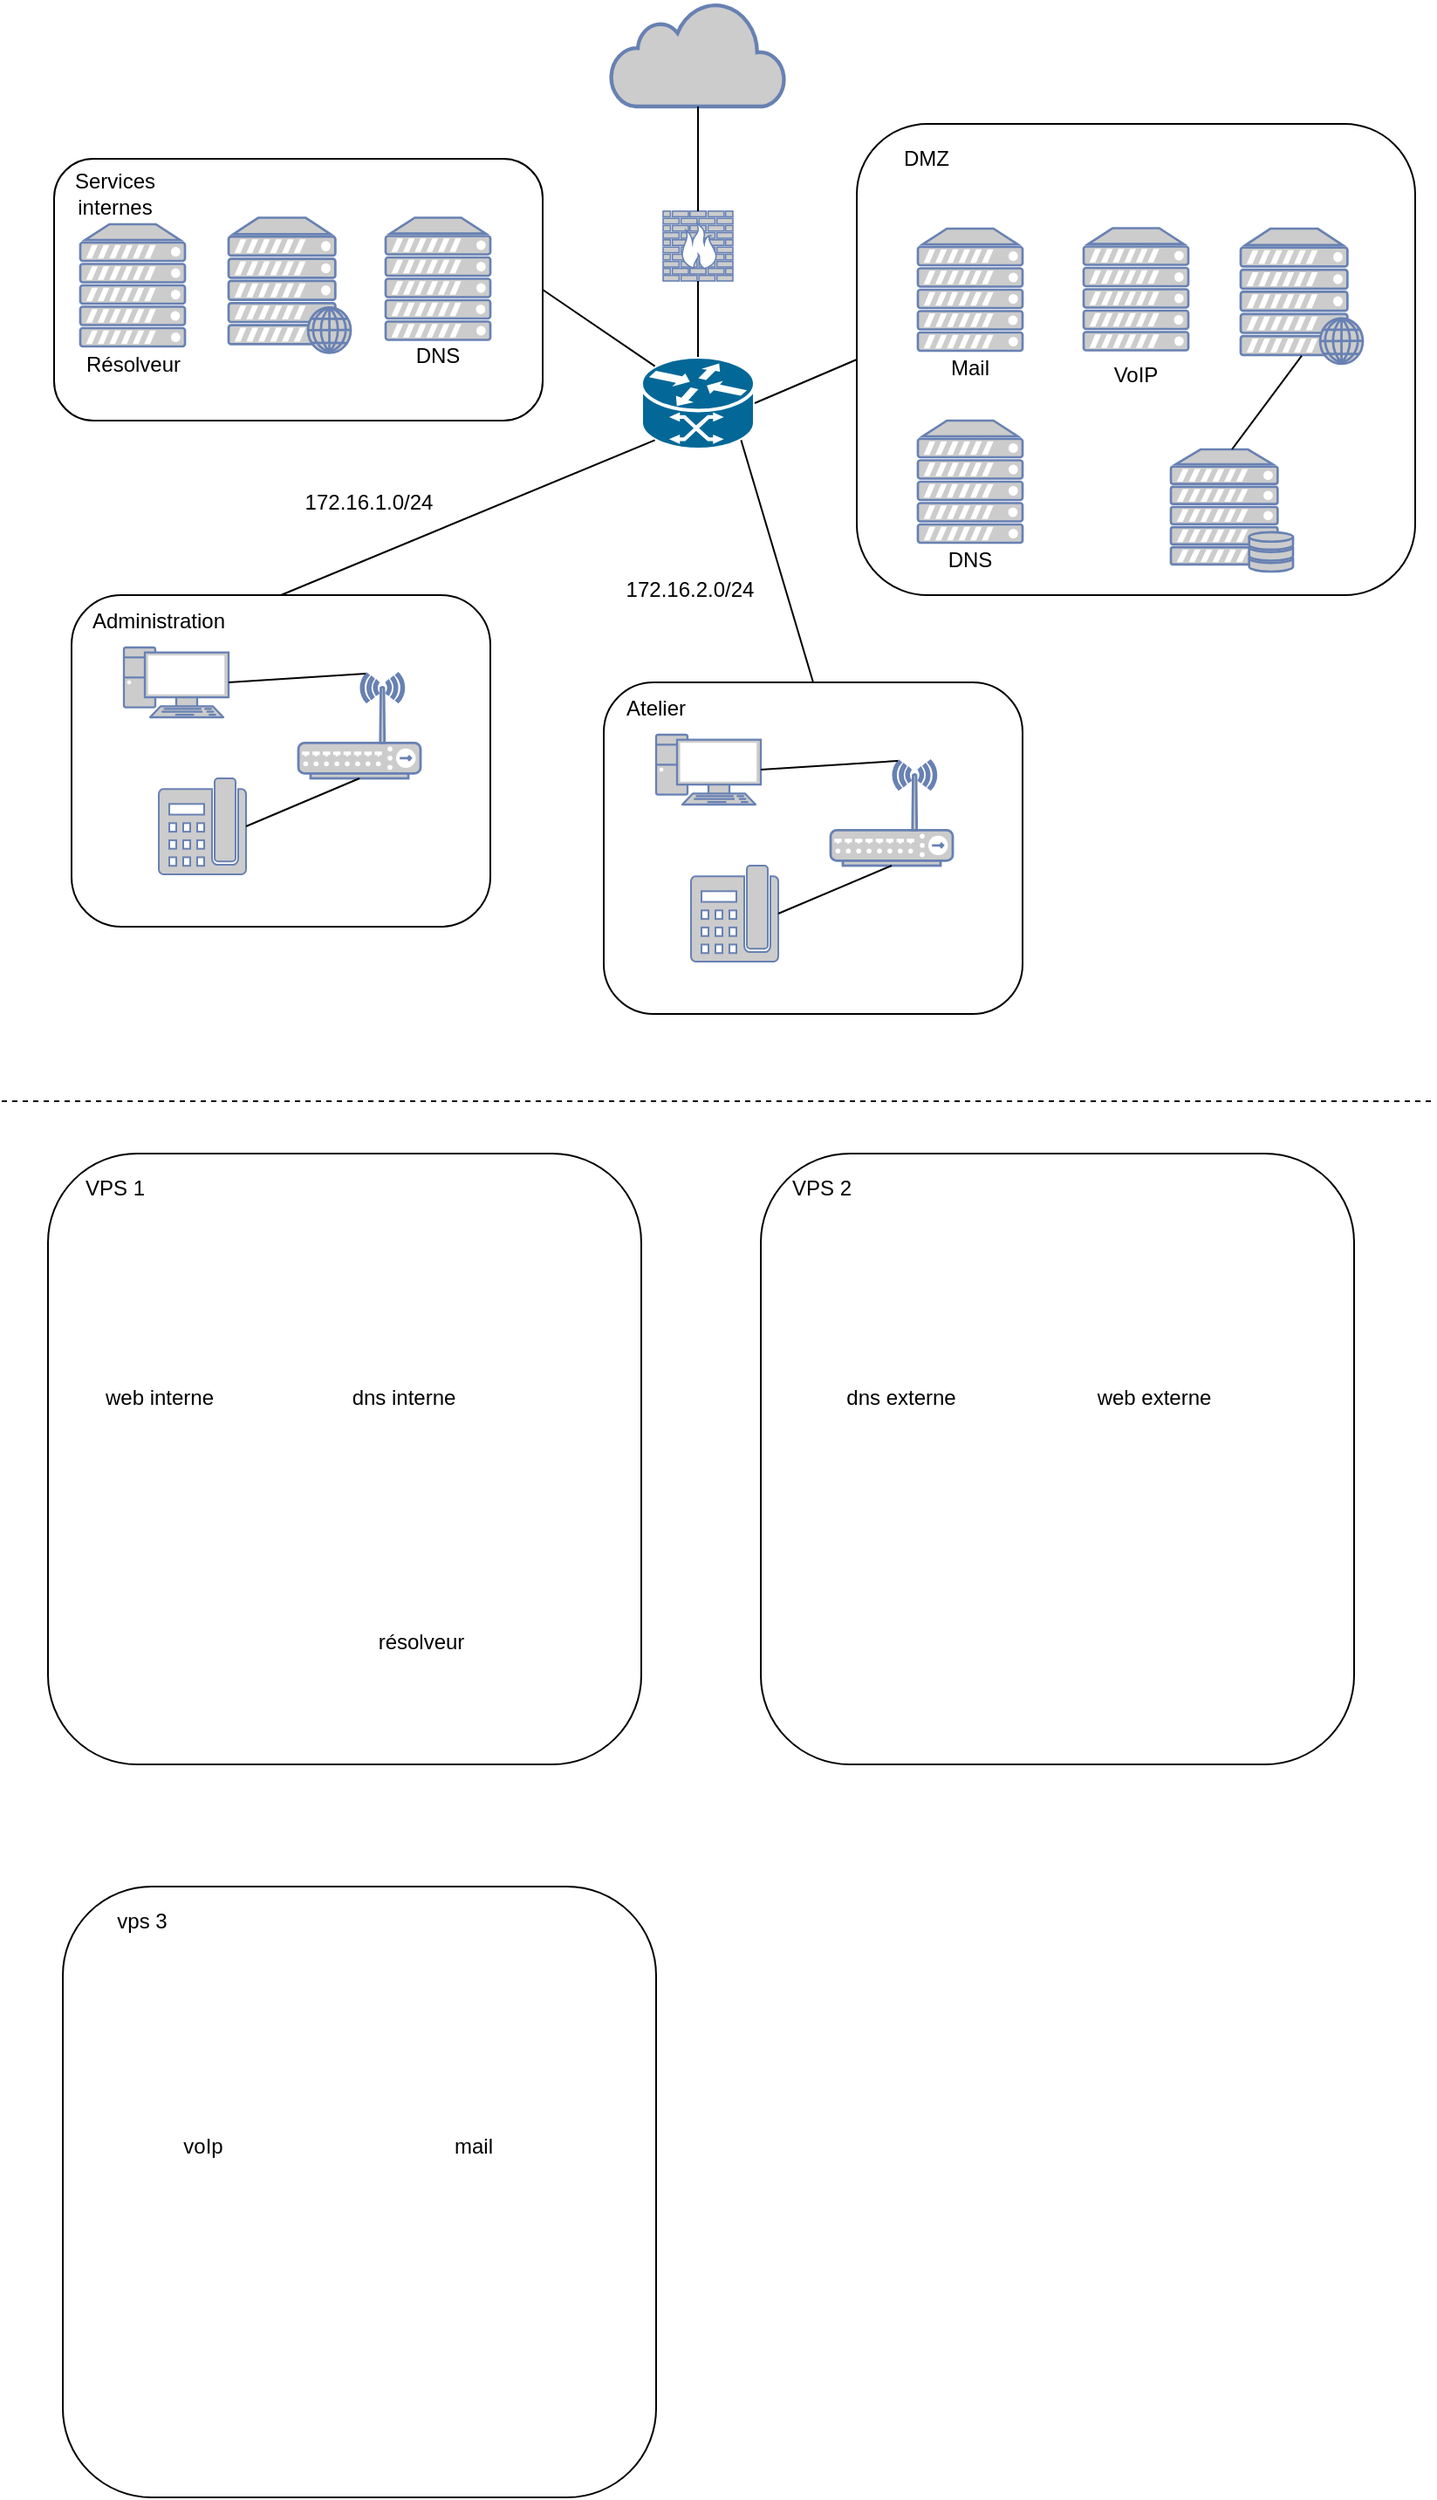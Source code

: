 <mxfile version="12.8.3" type="device"><diagram id="8K8FOAlhZLtsBGURo0Ud" name="Page-1"><mxGraphModel dx="932" dy="534" grid="1" gridSize="10" guides="1" tooltips="1" connect="1" arrows="1" fold="1" page="1" pageScale="1" pageWidth="827" pageHeight="1169" math="0" shadow="0"><root><mxCell id="0"/><mxCell id="1" parent="0"/><mxCell id="5rvcDWq6bxcaxY-hCRdV-24" value="" style="rounded=1;whiteSpace=wrap;html=1;" parent="1" vertex="1"><mxGeometry x="40" y="350" width="240" height="190" as="geometry"/></mxCell><mxCell id="5rvcDWq6bxcaxY-hCRdV-18" value="" style="rounded=1;whiteSpace=wrap;html=1;" parent="1" vertex="1"><mxGeometry x="30" y="100" width="280" height="150" as="geometry"/></mxCell><mxCell id="5rvcDWq6bxcaxY-hCRdV-17" value="" style="rounded=1;whiteSpace=wrap;html=1;" parent="1" vertex="1"><mxGeometry x="490" y="80" width="320" height="270" as="geometry"/></mxCell><mxCell id="5rvcDWq6bxcaxY-hCRdV-1" value="" style="fontColor=#0066CC;verticalAlign=top;verticalLabelPosition=bottom;labelPosition=center;align=center;html=1;outlineConnect=0;fillColor=#CCCCCC;strokeColor=#6881B3;gradientColor=none;gradientDirection=north;strokeWidth=2;shape=mxgraph.networks.server_storage;" parent="1" vertex="1"><mxGeometry x="670" y="266.5" width="70" height="70" as="geometry"/></mxCell><mxCell id="5rvcDWq6bxcaxY-hCRdV-2" value="" style="fontColor=#0066CC;verticalAlign=top;verticalLabelPosition=bottom;labelPosition=center;align=center;html=1;outlineConnect=0;fillColor=#CCCCCC;strokeColor=#6881B3;gradientColor=none;gradientDirection=north;strokeWidth=2;shape=mxgraph.networks.server;" parent="1" vertex="1"><mxGeometry x="525" y="140" width="60" height="70" as="geometry"/></mxCell><mxCell id="5rvcDWq6bxcaxY-hCRdV-3" value="" style="fontColor=#0066CC;verticalAlign=top;verticalLabelPosition=bottom;labelPosition=center;align=center;html=1;outlineConnect=0;fillColor=#CCCCCC;strokeColor=#6881B3;gradientColor=none;gradientDirection=north;strokeWidth=2;shape=mxgraph.networks.wireless_hub;" parent="1" vertex="1"><mxGeometry x="170" y="395" width="70" height="60" as="geometry"/></mxCell><mxCell id="5rvcDWq6bxcaxY-hCRdV-5" value="" style="fontColor=#0066CC;verticalAlign=top;verticalLabelPosition=bottom;labelPosition=center;align=center;html=1;outlineConnect=0;fillColor=#CCCCCC;strokeColor=#6881B3;gradientColor=none;gradientDirection=north;strokeWidth=2;shape=mxgraph.networks.server;" parent="1" vertex="1"><mxGeometry x="525" y="250" width="60" height="70" as="geometry"/></mxCell><mxCell id="5rvcDWq6bxcaxY-hCRdV-6" value="" style="fontColor=#0066CC;verticalAlign=top;verticalLabelPosition=bottom;labelPosition=center;align=center;html=1;outlineConnect=0;fillColor=#CCCCCC;strokeColor=#6881B3;gradientColor=none;gradientDirection=north;strokeWidth=2;shape=mxgraph.networks.web_server;" parent="1" vertex="1"><mxGeometry x="710" y="140" width="70" height="77.5" as="geometry"/></mxCell><mxCell id="5rvcDWq6bxcaxY-hCRdV-8" value="" style="fontColor=#0066CC;verticalAlign=top;verticalLabelPosition=bottom;labelPosition=center;align=center;html=1;outlineConnect=0;fillColor=#CCCCCC;strokeColor=#6881B3;gradientColor=none;gradientDirection=north;strokeWidth=2;shape=mxgraph.networks.pc;" parent="1" vertex="1"><mxGeometry x="70" y="380" width="60" height="40" as="geometry"/></mxCell><mxCell id="5rvcDWq6bxcaxY-hCRdV-11" value="" style="fontColor=#0066CC;verticalAlign=top;verticalLabelPosition=bottom;labelPosition=center;align=center;html=1;outlineConnect=0;fillColor=#CCCCCC;strokeColor=#6881B3;gradientColor=none;gradientDirection=north;strokeWidth=2;shape=mxgraph.networks.phone_2;" parent="1" vertex="1"><mxGeometry x="90" y="455" width="50" height="55" as="geometry"/></mxCell><mxCell id="5rvcDWq6bxcaxY-hCRdV-13" value="" style="fontColor=#0066CC;verticalAlign=top;verticalLabelPosition=bottom;labelPosition=center;align=center;html=1;outlineConnect=0;fillColor=#CCCCCC;strokeColor=#6881B3;gradientColor=none;gradientDirection=north;strokeWidth=2;shape=mxgraph.networks.server;" parent="1" vertex="1"><mxGeometry x="220" y="133.75" width="60" height="70" as="geometry"/></mxCell><mxCell id="5rvcDWq6bxcaxY-hCRdV-14" value="" style="fontColor=#0066CC;verticalAlign=top;verticalLabelPosition=bottom;labelPosition=center;align=center;html=1;outlineConnect=0;fillColor=#CCCCCC;strokeColor=#6881B3;gradientColor=none;gradientDirection=north;strokeWidth=2;shape=mxgraph.networks.firewall;" parent="1" vertex="1"><mxGeometry x="379" y="130" width="40" height="40" as="geometry"/></mxCell><mxCell id="5rvcDWq6bxcaxY-hCRdV-15" value="" style="shape=mxgraph.cisco.routers.atm_router;html=1;pointerEvents=1;dashed=0;fillColor=#036897;strokeColor=#ffffff;strokeWidth=2;verticalLabelPosition=bottom;verticalAlign=top;align=center;outlineConnect=0;" parent="1" vertex="1"><mxGeometry x="366.5" y="213.5" width="65" height="53" as="geometry"/></mxCell><mxCell id="5rvcDWq6bxcaxY-hCRdV-16" value="" style="html=1;outlineConnect=0;fillColor=#CCCCCC;strokeColor=#6881B3;gradientColor=none;gradientDirection=north;strokeWidth=2;shape=mxgraph.networks.cloud;fontColor=#ffffff;" parent="1" vertex="1"><mxGeometry x="349" y="10" width="100" height="60" as="geometry"/></mxCell><mxCell id="5rvcDWq6bxcaxY-hCRdV-19" value="" style="endArrow=none;html=1;entryX=0.5;entryY=1;entryDx=0;entryDy=0;entryPerimeter=0;" parent="1" source="5rvcDWq6bxcaxY-hCRdV-15" target="5rvcDWq6bxcaxY-hCRdV-14" edge="1"><mxGeometry width="50" height="50" relative="1" as="geometry"><mxPoint x="349" y="230" as="sourcePoint"/><mxPoint x="399" y="180" as="targetPoint"/></mxGeometry></mxCell><mxCell id="5rvcDWq6bxcaxY-hCRdV-21" value="" style="endArrow=none;html=1;entryX=0.5;entryY=1;entryDx=0;entryDy=0;entryPerimeter=0;exitX=0.5;exitY=0;exitDx=0;exitDy=0;exitPerimeter=0;" parent="1" source="5rvcDWq6bxcaxY-hCRdV-14" target="5rvcDWq6bxcaxY-hCRdV-16" edge="1"><mxGeometry width="50" height="50" relative="1" as="geometry"><mxPoint x="350" y="340" as="sourcePoint"/><mxPoint x="400" y="290" as="targetPoint"/></mxGeometry></mxCell><mxCell id="5rvcDWq6bxcaxY-hCRdV-22" value="DMZ" style="text;html=1;strokeColor=none;fillColor=none;align=center;verticalAlign=middle;whiteSpace=wrap;rounded=0;" parent="1" vertex="1"><mxGeometry x="510" y="90" width="40" height="20" as="geometry"/></mxCell><mxCell id="5rvcDWq6bxcaxY-hCRdV-23" value="Services internes" style="text;html=1;strokeColor=none;fillColor=none;align=center;verticalAlign=middle;whiteSpace=wrap;rounded=0;" parent="1" vertex="1"><mxGeometry x="30" y="110" width="70" height="20" as="geometry"/></mxCell><mxCell id="5rvcDWq6bxcaxY-hCRdV-25" value="" style="endArrow=none;html=1;exitX=1;exitY=0.5;exitDx=0;exitDy=0;exitPerimeter=0;entryX=0.5;entryY=1;entryDx=0;entryDy=0;entryPerimeter=0;" parent="1" source="5rvcDWq6bxcaxY-hCRdV-11" target="5rvcDWq6bxcaxY-hCRdV-3" edge="1"><mxGeometry width="50" height="50" relative="1" as="geometry"><mxPoint x="320" y="490" as="sourcePoint"/><mxPoint x="370" y="440" as="targetPoint"/></mxGeometry></mxCell><mxCell id="5rvcDWq6bxcaxY-hCRdV-26" value="" style="endArrow=none;html=1;entryX=1;entryY=0.5;entryDx=0;entryDy=0;entryPerimeter=0;exitX=0.55;exitY=0;exitDx=0;exitDy=0;exitPerimeter=0;" parent="1" source="5rvcDWq6bxcaxY-hCRdV-3" target="5rvcDWq6bxcaxY-hCRdV-8" edge="1"><mxGeometry width="50" height="50" relative="1" as="geometry"><mxPoint x="320" y="490" as="sourcePoint"/><mxPoint x="370" y="440" as="targetPoint"/></mxGeometry></mxCell><mxCell id="5rvcDWq6bxcaxY-hCRdV-27" value="" style="rounded=1;whiteSpace=wrap;html=1;" parent="1" vertex="1"><mxGeometry x="345" y="400" width="240" height="190" as="geometry"/></mxCell><mxCell id="5rvcDWq6bxcaxY-hCRdV-28" value="" style="fontColor=#0066CC;verticalAlign=top;verticalLabelPosition=bottom;labelPosition=center;align=center;html=1;outlineConnect=0;fillColor=#CCCCCC;strokeColor=#6881B3;gradientColor=none;gradientDirection=north;strokeWidth=2;shape=mxgraph.networks.wireless_hub;" parent="1" vertex="1"><mxGeometry x="475" y="445" width="70" height="60" as="geometry"/></mxCell><mxCell id="5rvcDWq6bxcaxY-hCRdV-29" value="" style="fontColor=#0066CC;verticalAlign=top;verticalLabelPosition=bottom;labelPosition=center;align=center;html=1;outlineConnect=0;fillColor=#CCCCCC;strokeColor=#6881B3;gradientColor=none;gradientDirection=north;strokeWidth=2;shape=mxgraph.networks.pc;" parent="1" vertex="1"><mxGeometry x="375" y="430" width="60" height="40" as="geometry"/></mxCell><mxCell id="5rvcDWq6bxcaxY-hCRdV-30" value="" style="fontColor=#0066CC;verticalAlign=top;verticalLabelPosition=bottom;labelPosition=center;align=center;html=1;outlineConnect=0;fillColor=#CCCCCC;strokeColor=#6881B3;gradientColor=none;gradientDirection=north;strokeWidth=2;shape=mxgraph.networks.phone_2;" parent="1" vertex="1"><mxGeometry x="395" y="505" width="50" height="55" as="geometry"/></mxCell><mxCell id="5rvcDWq6bxcaxY-hCRdV-31" value="" style="endArrow=none;html=1;exitX=1;exitY=0.5;exitDx=0;exitDy=0;exitPerimeter=0;entryX=0.5;entryY=1;entryDx=0;entryDy=0;entryPerimeter=0;" parent="1" source="5rvcDWq6bxcaxY-hCRdV-30" target="5rvcDWq6bxcaxY-hCRdV-28" edge="1"><mxGeometry width="50" height="50" relative="1" as="geometry"><mxPoint x="625" y="540" as="sourcePoint"/><mxPoint x="675" y="490" as="targetPoint"/></mxGeometry></mxCell><mxCell id="5rvcDWq6bxcaxY-hCRdV-32" value="" style="endArrow=none;html=1;entryX=1;entryY=0.5;entryDx=0;entryDy=0;entryPerimeter=0;exitX=0.55;exitY=0;exitDx=0;exitDy=0;exitPerimeter=0;" parent="1" source="5rvcDWq6bxcaxY-hCRdV-28" target="5rvcDWq6bxcaxY-hCRdV-29" edge="1"><mxGeometry width="50" height="50" relative="1" as="geometry"><mxPoint x="625" y="540" as="sourcePoint"/><mxPoint x="675" y="490" as="targetPoint"/></mxGeometry></mxCell><mxCell id="5rvcDWq6bxcaxY-hCRdV-33" value="Administration" style="text;html=1;strokeColor=none;fillColor=none;align=center;verticalAlign=middle;whiteSpace=wrap;rounded=0;" parent="1" vertex="1"><mxGeometry x="70" y="355" width="40" height="20" as="geometry"/></mxCell><mxCell id="5rvcDWq6bxcaxY-hCRdV-35" value="Atelier" style="text;html=1;strokeColor=none;fillColor=none;align=center;verticalAlign=middle;whiteSpace=wrap;rounded=0;" parent="1" vertex="1"><mxGeometry x="355" y="405" width="40" height="20" as="geometry"/></mxCell><mxCell id="5rvcDWq6bxcaxY-hCRdV-36" value="" style="fontColor=#0066CC;verticalAlign=top;verticalLabelPosition=bottom;labelPosition=center;align=center;html=1;outlineConnect=0;fillColor=#CCCCCC;strokeColor=#6881B3;gradientColor=none;gradientDirection=north;strokeWidth=2;shape=mxgraph.networks.server;" parent="1" vertex="1"><mxGeometry x="620" y="139.75" width="60" height="70" as="geometry"/></mxCell><mxCell id="5rvcDWq6bxcaxY-hCRdV-37" value="" style="endArrow=none;html=1;entryX=0.5;entryY=0.94;entryDx=0;entryDy=0;entryPerimeter=0;exitX=0.5;exitY=0;exitDx=0;exitDy=0;exitPerimeter=0;" parent="1" source="5rvcDWq6bxcaxY-hCRdV-1" target="5rvcDWq6bxcaxY-hCRdV-6" edge="1"><mxGeometry width="50" height="50" relative="1" as="geometry"><mxPoint x="640" y="280" as="sourcePoint"/><mxPoint x="690" y="230" as="targetPoint"/></mxGeometry></mxCell><mxCell id="5rvcDWq6bxcaxY-hCRdV-38" value="Mail" style="text;html=1;strokeColor=none;fillColor=none;align=center;verticalAlign=middle;whiteSpace=wrap;rounded=0;" parent="1" vertex="1"><mxGeometry x="535" y="210" width="40" height="20" as="geometry"/></mxCell><mxCell id="5rvcDWq6bxcaxY-hCRdV-39" value="VoIP" style="text;html=1;strokeColor=none;fillColor=none;align=center;verticalAlign=middle;whiteSpace=wrap;rounded=0;" parent="1" vertex="1"><mxGeometry x="630" y="213.75" width="40" height="20" as="geometry"/></mxCell><mxCell id="5rvcDWq6bxcaxY-hCRdV-40" value="DNS" style="text;html=1;strokeColor=none;fillColor=none;align=center;verticalAlign=middle;whiteSpace=wrap;rounded=0;" parent="1" vertex="1"><mxGeometry x="535" y="320" width="40" height="20" as="geometry"/></mxCell><mxCell id="5rvcDWq6bxcaxY-hCRdV-41" value="" style="fontColor=#0066CC;verticalAlign=top;verticalLabelPosition=bottom;labelPosition=center;align=center;html=1;outlineConnect=0;fillColor=#CCCCCC;strokeColor=#6881B3;gradientColor=none;gradientDirection=north;strokeWidth=2;shape=mxgraph.networks.web_server;" parent="1" vertex="1"><mxGeometry x="130" y="133.75" width="70" height="77.5" as="geometry"/></mxCell><mxCell id="5rvcDWq6bxcaxY-hCRdV-42" value="" style="endArrow=none;html=1;entryX=1;entryY=0.5;entryDx=0;entryDy=0;exitX=0.12;exitY=0.1;exitDx=0;exitDy=0;exitPerimeter=0;" parent="1" source="5rvcDWq6bxcaxY-hCRdV-15" target="5rvcDWq6bxcaxY-hCRdV-18" edge="1"><mxGeometry width="50" height="50" relative="1" as="geometry"><mxPoint x="350" y="390" as="sourcePoint"/><mxPoint x="400" y="340" as="targetPoint"/></mxGeometry></mxCell><mxCell id="5rvcDWq6bxcaxY-hCRdV-43" value="" style="endArrow=none;html=1;entryX=0.12;entryY=0.9;entryDx=0;entryDy=0;entryPerimeter=0;exitX=0.5;exitY=0;exitDx=0;exitDy=0;" parent="1" source="5rvcDWq6bxcaxY-hCRdV-24" target="5rvcDWq6bxcaxY-hCRdV-15" edge="1"><mxGeometry width="50" height="50" relative="1" as="geometry"><mxPoint x="350" y="390" as="sourcePoint"/><mxPoint x="400" y="340" as="targetPoint"/></mxGeometry></mxCell><mxCell id="5rvcDWq6bxcaxY-hCRdV-44" value="" style="endArrow=none;html=1;entryX=0.88;entryY=0.9;entryDx=0;entryDy=0;entryPerimeter=0;exitX=0.5;exitY=0;exitDx=0;exitDy=0;" parent="1" source="5rvcDWq6bxcaxY-hCRdV-27" target="5rvcDWq6bxcaxY-hCRdV-15" edge="1"><mxGeometry width="50" height="50" relative="1" as="geometry"><mxPoint x="472" y="370" as="sourcePoint"/><mxPoint x="400" y="340" as="targetPoint"/></mxGeometry></mxCell><mxCell id="5rvcDWq6bxcaxY-hCRdV-45" value="" style="endArrow=none;html=1;entryX=1;entryY=0.5;entryDx=0;entryDy=0;entryPerimeter=0;exitX=0;exitY=0.5;exitDx=0;exitDy=0;" parent="1" source="5rvcDWq6bxcaxY-hCRdV-17" target="5rvcDWq6bxcaxY-hCRdV-15" edge="1"><mxGeometry width="50" height="50" relative="1" as="geometry"><mxPoint x="350" y="390" as="sourcePoint"/><mxPoint x="400" y="340" as="targetPoint"/></mxGeometry></mxCell><mxCell id="5rvcDWq6bxcaxY-hCRdV-46" value="" style="endArrow=none;dashed=1;html=1;" parent="1" edge="1"><mxGeometry width="50" height="50" relative="1" as="geometry"><mxPoint y="640" as="sourcePoint"/><mxPoint x="820" y="640" as="targetPoint"/></mxGeometry></mxCell><mxCell id="5rvcDWq6bxcaxY-hCRdV-47" value="" style="rounded=1;whiteSpace=wrap;html=1;" parent="1" vertex="1"><mxGeometry x="26.5" y="670" width="340" height="350" as="geometry"/></mxCell><mxCell id="5rvcDWq6bxcaxY-hCRdV-49" value="" style="rounded=1;whiteSpace=wrap;html=1;" parent="1" vertex="1"><mxGeometry x="435" y="670" width="340" height="350" as="geometry"/></mxCell><mxCell id="5rvcDWq6bxcaxY-hCRdV-50" value="" style="shape=image;html=1;verticalAlign=top;verticalLabelPosition=bottom;labelBackgroundColor=#ffffff;imageAspect=0;aspect=fixed;image=https://cdn1.iconfinder.com/data/icons/social-media-2106/24/social_media_social_media_logo_docker-128.png" parent="1" vertex="1"><mxGeometry x="60" y="720" width="80" height="80" as="geometry"/></mxCell><mxCell id="5rvcDWq6bxcaxY-hCRdV-51" value="" style="shape=image;html=1;verticalAlign=top;verticalLabelPosition=bottom;labelBackgroundColor=#ffffff;imageAspect=0;aspect=fixed;image=https://cdn1.iconfinder.com/data/icons/social-media-2106/24/social_media_social_media_logo_docker-128.png" parent="1" vertex="1"><mxGeometry x="210" y="860" width="80" height="80" as="geometry"/></mxCell><mxCell id="5rvcDWq6bxcaxY-hCRdV-52" value="" style="shape=image;html=1;verticalAlign=top;verticalLabelPosition=bottom;labelBackgroundColor=#ffffff;imageAspect=0;aspect=fixed;image=https://cdn1.iconfinder.com/data/icons/social-media-2106/24/social_media_social_media_logo_docker-128.png" parent="1" vertex="1"><mxGeometry x="200" y="720" width="80" height="80" as="geometry"/></mxCell><mxCell id="5rvcDWq6bxcaxY-hCRdV-53" value="" style="shape=image;html=1;verticalAlign=top;verticalLabelPosition=bottom;labelBackgroundColor=#ffffff;imageAspect=0;aspect=fixed;image=https://cdn1.iconfinder.com/data/icons/social-media-2106/24/social_media_social_media_logo_docker-128.png" parent="1" vertex="1"><mxGeometry x="620" y="710" width="80" height="80" as="geometry"/></mxCell><mxCell id="5rvcDWq6bxcaxY-hCRdV-54" value="" style="shape=image;html=1;verticalAlign=top;verticalLabelPosition=bottom;labelBackgroundColor=#ffffff;imageAspect=0;aspect=fixed;image=https://cdn1.iconfinder.com/data/icons/social-media-2106/24/social_media_social_media_logo_docker-128.png" parent="1" vertex="1"><mxGeometry x="480" y="710" width="80" height="80" as="geometry"/></mxCell><mxCell id="5rvcDWq6bxcaxY-hCRdV-55" value="VPS 1" style="text;html=1;strokeColor=none;fillColor=none;align=center;verticalAlign=middle;whiteSpace=wrap;rounded=0;" parent="1" vertex="1"><mxGeometry x="45" y="680" width="40" height="20" as="geometry"/></mxCell><mxCell id="5rvcDWq6bxcaxY-hCRdV-56" value="VPS 2" style="text;html=1;strokeColor=none;fillColor=none;align=center;verticalAlign=middle;whiteSpace=wrap;rounded=0;" parent="1" vertex="1"><mxGeometry x="450" y="680" width="40" height="20" as="geometry"/></mxCell><mxCell id="vLpIJTmGjPXU0FHorcV9-1" value="DNS" style="text;html=1;strokeColor=none;fillColor=none;align=center;verticalAlign=middle;whiteSpace=wrap;rounded=0;" parent="1" vertex="1"><mxGeometry x="230" y="202.5" width="40" height="20" as="geometry"/></mxCell><mxCell id="KuJsLzoSFgSsdn72Qykt-1" value="172.16.1.0/24" style="text;html=1;align=center;verticalAlign=middle;resizable=0;points=[];autosize=1;" parent="1" vertex="1"><mxGeometry x="165" y="287" width="90" height="20" as="geometry"/></mxCell><mxCell id="KuJsLzoSFgSsdn72Qykt-2" value="172.16.2.0/24" style="text;html=1;align=center;verticalAlign=middle;resizable=0;points=[];autosize=1;" parent="1" vertex="1"><mxGeometry x="349" y="336.5" width="90" height="20" as="geometry"/></mxCell><mxCell id="6c3XBw8nP-Snj0HKWHFq-1" value="" style="fontColor=#0066CC;verticalAlign=top;verticalLabelPosition=bottom;labelPosition=center;align=center;html=1;outlineConnect=0;fillColor=#CCCCCC;strokeColor=#6881B3;gradientColor=none;gradientDirection=north;strokeWidth=2;shape=mxgraph.networks.server;" vertex="1" parent="1"><mxGeometry x="45" y="137.5" width="60" height="70" as="geometry"/></mxCell><mxCell id="6c3XBw8nP-Snj0HKWHFq-2" value="Résolveur" style="text;html=1;align=center;verticalAlign=middle;resizable=0;points=[];autosize=1;" vertex="1" parent="1"><mxGeometry x="40" y="207.5" width="70" height="20" as="geometry"/></mxCell><mxCell id="6c3XBw8nP-Snj0HKWHFq-3" value="résolveur" style="text;html=1;align=center;verticalAlign=middle;resizable=0;points=[];autosize=1;" vertex="1" parent="1"><mxGeometry x="210" y="940" width="60" height="20" as="geometry"/></mxCell><mxCell id="6c3XBw8nP-Snj0HKWHFq-4" value="web externe&lt;br&gt;" style="text;html=1;align=center;verticalAlign=middle;resizable=0;points=[];autosize=1;" vertex="1" parent="1"><mxGeometry x="620" y="800" width="80" height="20" as="geometry"/></mxCell><mxCell id="6c3XBw8nP-Snj0HKWHFq-5" value="web interne" style="text;html=1;align=center;verticalAlign=middle;resizable=0;points=[];autosize=1;" vertex="1" parent="1"><mxGeometry x="50" y="800" width="80" height="20" as="geometry"/></mxCell><mxCell id="6c3XBw8nP-Snj0HKWHFq-6" value="dns interne" style="text;html=1;align=center;verticalAlign=middle;resizable=0;points=[];autosize=1;" vertex="1" parent="1"><mxGeometry x="195" y="800" width="70" height="20" as="geometry"/></mxCell><mxCell id="6c3XBw8nP-Snj0HKWHFq-7" value="voIp" style="text;html=1;align=center;verticalAlign=middle;resizable=0;points=[];autosize=1;" vertex="1" parent="1"><mxGeometry x="105" y="1255" width="40" height="20" as="geometry"/></mxCell><mxCell id="6c3XBw8nP-Snj0HKWHFq-8" value="" style="rounded=1;whiteSpace=wrap;html=1;" vertex="1" parent="1"><mxGeometry x="35" y="1090" width="340" height="350" as="geometry"/></mxCell><mxCell id="6c3XBw8nP-Snj0HKWHFq-9" value="vps 3" style="text;html=1;align=center;verticalAlign=middle;resizable=0;points=[];autosize=1;" vertex="1" parent="1"><mxGeometry x="60" y="1100" width="40" height="20" as="geometry"/></mxCell><mxCell id="6c3XBw8nP-Snj0HKWHFq-10" value="" style="shape=image;html=1;verticalAlign=top;verticalLabelPosition=bottom;labelBackgroundColor=#ffffff;imageAspect=0;aspect=fixed;image=https://cdn1.iconfinder.com/data/icons/social-media-2106/24/social_media_social_media_logo_docker-128.png" vertex="1" parent="1"><mxGeometry x="90" y="1140" width="80" height="80" as="geometry"/></mxCell><mxCell id="6c3XBw8nP-Snj0HKWHFq-11" value="" style="shape=image;html=1;verticalAlign=top;verticalLabelPosition=bottom;labelBackgroundColor=#ffffff;imageAspect=0;aspect=fixed;image=https://cdn1.iconfinder.com/data/icons/social-media-2106/24/social_media_social_media_logo_docker-128.png" vertex="1" parent="1"><mxGeometry x="240" y="1140" width="80" height="80" as="geometry"/></mxCell><mxCell id="6c3XBw8nP-Snj0HKWHFq-12" value="dns externe" style="text;html=1;align=center;verticalAlign=middle;resizable=0;points=[];autosize=1;" vertex="1" parent="1"><mxGeometry x="475" y="800" width="80" height="20" as="geometry"/></mxCell><mxCell id="6c3XBw8nP-Snj0HKWHFq-13" value="mail" style="text;html=1;align=center;verticalAlign=middle;resizable=0;points=[];autosize=1;" vertex="1" parent="1"><mxGeometry x="250" y="1229" width="40" height="20" as="geometry"/></mxCell><mxCell id="6c3XBw8nP-Snj0HKWHFq-14" value="voIp" style="text;html=1;align=center;verticalAlign=middle;resizable=0;points=[];autosize=1;" vertex="1" parent="1"><mxGeometry x="95" y="1229" width="40" height="20" as="geometry"/></mxCell></root></mxGraphModel></diagram></mxfile>